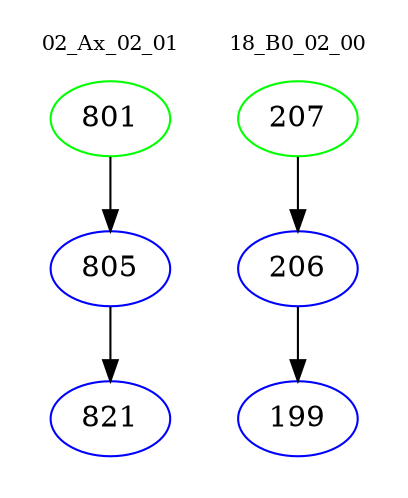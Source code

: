 digraph{
subgraph cluster_0 {
color = white
label = "02_Ax_02_01";
fontsize=10;
T0_801 [label="801", color="green"]
T0_801 -> T0_805 [color="black"]
T0_805 [label="805", color="blue"]
T0_805 -> T0_821 [color="black"]
T0_821 [label="821", color="blue"]
}
subgraph cluster_1 {
color = white
label = "18_B0_02_00";
fontsize=10;
T1_207 [label="207", color="green"]
T1_207 -> T1_206 [color="black"]
T1_206 [label="206", color="blue"]
T1_206 -> T1_199 [color="black"]
T1_199 [label="199", color="blue"]
}
}
